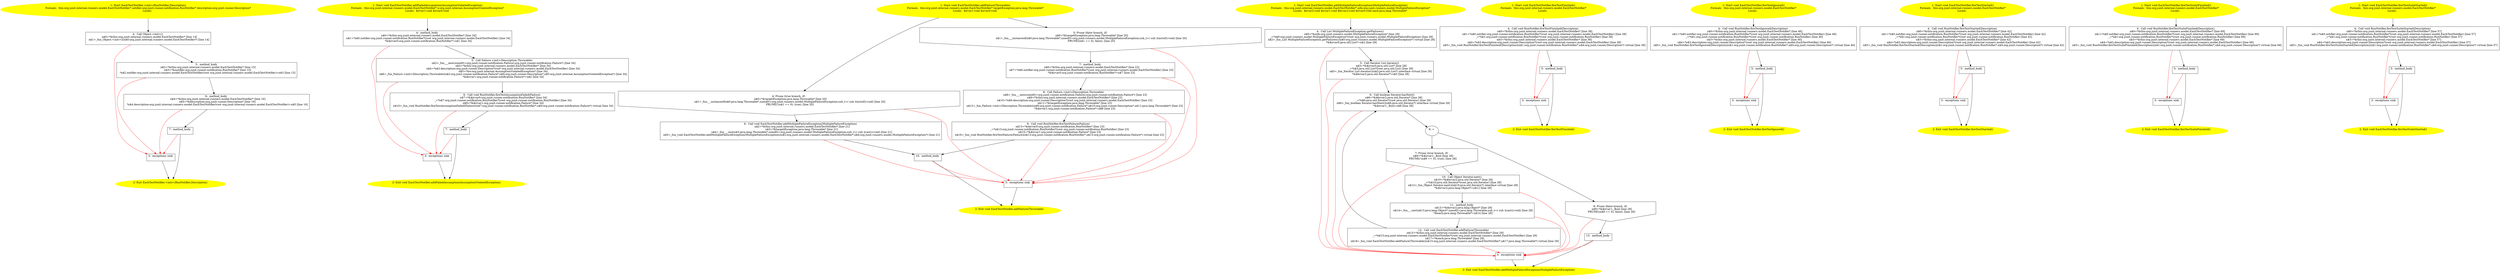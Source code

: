 /* @generated */
digraph cfg {
"org.junit.internal.runners.model.EachTestNotifier.<init>(org.junit.runner.notification.RunNotifier,o.83ebd970a07b26f75fb12b98c29a63b2_1" [label="1: Start EachTestNotifier.<init>(RunNotifier,Description)\nFormals:  this:org.junit.internal.runners.model.EachTestNotifier* notifier:org.junit.runner.notification.RunNotifier* description:org.junit.runner.Description*\nLocals:  \n  " color=yellow style=filled]
	

	 "org.junit.internal.runners.model.EachTestNotifier.<init>(org.junit.runner.notification.RunNotifier,o.83ebd970a07b26f75fb12b98c29a63b2_1" -> "org.junit.internal.runners.model.EachTestNotifier.<init>(org.junit.runner.notification.RunNotifier,o.83ebd970a07b26f75fb12b98c29a63b2_4" ;
"org.junit.internal.runners.model.EachTestNotifier.<init>(org.junit.runner.notification.RunNotifier,o.83ebd970a07b26f75fb12b98c29a63b2_2" [label="2: Exit EachTestNotifier.<init>(RunNotifier,Description) \n  " color=yellow style=filled]
	

"org.junit.internal.runners.model.EachTestNotifier.<init>(org.junit.runner.notification.RunNotifier,o.83ebd970a07b26f75fb12b98c29a63b2_3" [label="3:  exceptions sink \n  " shape="box"]
	

	 "org.junit.internal.runners.model.EachTestNotifier.<init>(org.junit.runner.notification.RunNotifier,o.83ebd970a07b26f75fb12b98c29a63b2_3" -> "org.junit.internal.runners.model.EachTestNotifier.<init>(org.junit.runner.notification.RunNotifier,o.83ebd970a07b26f75fb12b98c29a63b2_2" ;
"org.junit.internal.runners.model.EachTestNotifier.<init>(org.junit.runner.notification.RunNotifier,o.83ebd970a07b26f75fb12b98c29a63b2_4" [label="4:  Call Object.<init>() \n   n$0=*&this:org.junit.internal.runners.model.EachTestNotifier* [line 14]\n  n$1=_fun_Object.<init>()(n$0:org.junit.internal.runners.model.EachTestNotifier*) [line 14]\n " shape="box"]
	

	 "org.junit.internal.runners.model.EachTestNotifier.<init>(org.junit.runner.notification.RunNotifier,o.83ebd970a07b26f75fb12b98c29a63b2_4" -> "org.junit.internal.runners.model.EachTestNotifier.<init>(org.junit.runner.notification.RunNotifier,o.83ebd970a07b26f75fb12b98c29a63b2_5" ;
	 "org.junit.internal.runners.model.EachTestNotifier.<init>(org.junit.runner.notification.RunNotifier,o.83ebd970a07b26f75fb12b98c29a63b2_4" -> "org.junit.internal.runners.model.EachTestNotifier.<init>(org.junit.runner.notification.RunNotifier,o.83ebd970a07b26f75fb12b98c29a63b2_3" [color="red" ];
"org.junit.internal.runners.model.EachTestNotifier.<init>(org.junit.runner.notification.RunNotifier,o.83ebd970a07b26f75fb12b98c29a63b2_5" [label="5:  method_body \n   n$2=*&this:org.junit.internal.runners.model.EachTestNotifier* [line 15]\n  n$3=*&notifier:org.junit.runner.notification.RunNotifier* [line 15]\n  *n$2.notifier:org.junit.internal.runners.model.EachTestNotifier(root org.junit.internal.runners.model.EachTestNotifier)=n$3 [line 15]\n " shape="box"]
	

	 "org.junit.internal.runners.model.EachTestNotifier.<init>(org.junit.runner.notification.RunNotifier,o.83ebd970a07b26f75fb12b98c29a63b2_5" -> "org.junit.internal.runners.model.EachTestNotifier.<init>(org.junit.runner.notification.RunNotifier,o.83ebd970a07b26f75fb12b98c29a63b2_6" ;
	 "org.junit.internal.runners.model.EachTestNotifier.<init>(org.junit.runner.notification.RunNotifier,o.83ebd970a07b26f75fb12b98c29a63b2_5" -> "org.junit.internal.runners.model.EachTestNotifier.<init>(org.junit.runner.notification.RunNotifier,o.83ebd970a07b26f75fb12b98c29a63b2_3" [color="red" ];
"org.junit.internal.runners.model.EachTestNotifier.<init>(org.junit.runner.notification.RunNotifier,o.83ebd970a07b26f75fb12b98c29a63b2_6" [label="6:  method_body \n   n$4=*&this:org.junit.internal.runners.model.EachTestNotifier* [line 16]\n  n$5=*&description:org.junit.runner.Description* [line 16]\n  *n$4.description:org.junit.internal.runners.model.EachTestNotifier(root org.junit.internal.runners.model.EachTestNotifier)=n$5 [line 16]\n " shape="box"]
	

	 "org.junit.internal.runners.model.EachTestNotifier.<init>(org.junit.runner.notification.RunNotifier,o.83ebd970a07b26f75fb12b98c29a63b2_6" -> "org.junit.internal.runners.model.EachTestNotifier.<init>(org.junit.runner.notification.RunNotifier,o.83ebd970a07b26f75fb12b98c29a63b2_7" ;
	 "org.junit.internal.runners.model.EachTestNotifier.<init>(org.junit.runner.notification.RunNotifier,o.83ebd970a07b26f75fb12b98c29a63b2_6" -> "org.junit.internal.runners.model.EachTestNotifier.<init>(org.junit.runner.notification.RunNotifier,o.83ebd970a07b26f75fb12b98c29a63b2_3" [color="red" ];
"org.junit.internal.runners.model.EachTestNotifier.<init>(org.junit.runner.notification.RunNotifier,o.83ebd970a07b26f75fb12b98c29a63b2_7" [label="7:  method_body \n  " shape="box"]
	

	 "org.junit.internal.runners.model.EachTestNotifier.<init>(org.junit.runner.notification.RunNotifier,o.83ebd970a07b26f75fb12b98c29a63b2_7" -> "org.junit.internal.runners.model.EachTestNotifier.<init>(org.junit.runner.notification.RunNotifier,o.83ebd970a07b26f75fb12b98c29a63b2_2" ;
	 "org.junit.internal.runners.model.EachTestNotifier.<init>(org.junit.runner.notification.RunNotifier,o.83ebd970a07b26f75fb12b98c29a63b2_7" -> "org.junit.internal.runners.model.EachTestNotifier.<init>(org.junit.runner.notification.RunNotifier,o.83ebd970a07b26f75fb12b98c29a63b2_3" [color="red" ];
"org.junit.internal.runners.model.EachTestNotifier.addFailedAssumption(org.junit.internal.AssumptionV.139a59e538cc092ca5a59fbe636d6d86_1" [label="1: Start void EachTestNotifier.addFailedAssumption(AssumptionViolatedException)\nFormals:  this:org.junit.internal.runners.model.EachTestNotifier* e:org.junit.internal.AssumptionViolatedException*\nLocals:  $irvar1:void $irvar0:void \n  " color=yellow style=filled]
	

	 "org.junit.internal.runners.model.EachTestNotifier.addFailedAssumption(org.junit.internal.AssumptionV.139a59e538cc092ca5a59fbe636d6d86_1" -> "org.junit.internal.runners.model.EachTestNotifier.addFailedAssumption(org.junit.internal.AssumptionV.139a59e538cc092ca5a59fbe636d6d86_4" ;
"org.junit.internal.runners.model.EachTestNotifier.addFailedAssumption(org.junit.internal.AssumptionV.139a59e538cc092ca5a59fbe636d6d86_2" [label="2: Exit void EachTestNotifier.addFailedAssumption(AssumptionViolatedException) \n  " color=yellow style=filled]
	

"org.junit.internal.runners.model.EachTestNotifier.addFailedAssumption(org.junit.internal.AssumptionV.139a59e538cc092ca5a59fbe636d6d86_3" [label="3:  exceptions sink \n  " shape="box"]
	

	 "org.junit.internal.runners.model.EachTestNotifier.addFailedAssumption(org.junit.internal.AssumptionV.139a59e538cc092ca5a59fbe636d6d86_3" -> "org.junit.internal.runners.model.EachTestNotifier.addFailedAssumption(org.junit.internal.AssumptionV.139a59e538cc092ca5a59fbe636d6d86_2" ;
"org.junit.internal.runners.model.EachTestNotifier.addFailedAssumption(org.junit.internal.AssumptionV.139a59e538cc092ca5a59fbe636d6d86_4" [label="4:  method_body \n   n$0=*&this:org.junit.internal.runners.model.EachTestNotifier* [line 34]\n  n$1=*n$0.notifier:org.junit.runner.notification.RunNotifier*(root org.junit.internal.runners.model.EachTestNotifier) [line 34]\n  *&$irvar0:org.junit.runner.notification.RunNotifier*=n$1 [line 34]\n " shape="box"]
	

	 "org.junit.internal.runners.model.EachTestNotifier.addFailedAssumption(org.junit.internal.AssumptionV.139a59e538cc092ca5a59fbe636d6d86_4" -> "org.junit.internal.runners.model.EachTestNotifier.addFailedAssumption(org.junit.internal.AssumptionV.139a59e538cc092ca5a59fbe636d6d86_5" ;
	 "org.junit.internal.runners.model.EachTestNotifier.addFailedAssumption(org.junit.internal.AssumptionV.139a59e538cc092ca5a59fbe636d6d86_4" -> "org.junit.internal.runners.model.EachTestNotifier.addFailedAssumption(org.junit.internal.AssumptionV.139a59e538cc092ca5a59fbe636d6d86_3" [color="red" ];
"org.junit.internal.runners.model.EachTestNotifier.addFailedAssumption(org.junit.internal.AssumptionV.139a59e538cc092ca5a59fbe636d6d86_5" [label="5:  Call Failure.<init>(Description,Throwable) \n   n$2=_fun___new(sizeof(t=org.junit.runner.notification.Failure):org.junit.runner.notification.Failure*) [line 34]\n  n$3=*&this:org.junit.internal.runners.model.EachTestNotifier* [line 34]\n  n$4=*n$3.description:org.junit.runner.Description*(root org.junit.internal.runners.model.EachTestNotifier) [line 34]\n  n$5=*&e:org.junit.internal.AssumptionViolatedException* [line 34]\n  n$6=_fun_Failure.<init>(Description,Throwable)(n$2:org.junit.runner.notification.Failure*,n$4:org.junit.runner.Description*,n$5:org.junit.internal.AssumptionViolatedException*) [line 34]\n  *&$irvar1:org.junit.runner.notification.Failure*=n$2 [line 34]\n " shape="box"]
	

	 "org.junit.internal.runners.model.EachTestNotifier.addFailedAssumption(org.junit.internal.AssumptionV.139a59e538cc092ca5a59fbe636d6d86_5" -> "org.junit.internal.runners.model.EachTestNotifier.addFailedAssumption(org.junit.internal.AssumptionV.139a59e538cc092ca5a59fbe636d6d86_6" ;
	 "org.junit.internal.runners.model.EachTestNotifier.addFailedAssumption(org.junit.internal.AssumptionV.139a59e538cc092ca5a59fbe636d6d86_5" -> "org.junit.internal.runners.model.EachTestNotifier.addFailedAssumption(org.junit.internal.AssumptionV.139a59e538cc092ca5a59fbe636d6d86_3" [color="red" ];
"org.junit.internal.runners.model.EachTestNotifier.addFailedAssumption(org.junit.internal.AssumptionV.139a59e538cc092ca5a59fbe636d6d86_6" [label="6:  Call void RunNotifier.fireTestAssumptionFailed(Failure) \n   n$7=*&$irvar0:org.junit.runner.notification.RunNotifier* [line 34]\n  _=*n$7:org.junit.runner.notification.RunNotifier*(root org.junit.runner.notification.RunNotifier) [line 34]\n  n$9=*&$irvar1:org.junit.runner.notification.Failure* [line 34]\n  n$10=_fun_void RunNotifier.fireTestAssumptionFailed(Failure)(n$7:org.junit.runner.notification.RunNotifier*,n$9:org.junit.runner.notification.Failure*) virtual [line 34]\n " shape="box"]
	

	 "org.junit.internal.runners.model.EachTestNotifier.addFailedAssumption(org.junit.internal.AssumptionV.139a59e538cc092ca5a59fbe636d6d86_6" -> "org.junit.internal.runners.model.EachTestNotifier.addFailedAssumption(org.junit.internal.AssumptionV.139a59e538cc092ca5a59fbe636d6d86_7" ;
	 "org.junit.internal.runners.model.EachTestNotifier.addFailedAssumption(org.junit.internal.AssumptionV.139a59e538cc092ca5a59fbe636d6d86_6" -> "org.junit.internal.runners.model.EachTestNotifier.addFailedAssumption(org.junit.internal.AssumptionV.139a59e538cc092ca5a59fbe636d6d86_3" [color="red" ];
"org.junit.internal.runners.model.EachTestNotifier.addFailedAssumption(org.junit.internal.AssumptionV.139a59e538cc092ca5a59fbe636d6d86_7" [label="7:  method_body \n  " shape="box"]
	

	 "org.junit.internal.runners.model.EachTestNotifier.addFailedAssumption(org.junit.internal.AssumptionV.139a59e538cc092ca5a59fbe636d6d86_7" -> "org.junit.internal.runners.model.EachTestNotifier.addFailedAssumption(org.junit.internal.AssumptionV.139a59e538cc092ca5a59fbe636d6d86_2" ;
	 "org.junit.internal.runners.model.EachTestNotifier.addFailedAssumption(org.junit.internal.AssumptionV.139a59e538cc092ca5a59fbe636d6d86_7" -> "org.junit.internal.runners.model.EachTestNotifier.addFailedAssumption(org.junit.internal.AssumptionV.139a59e538cc092ca5a59fbe636d6d86_3" [color="red" ];
"org.junit.internal.runners.model.EachTestNotifier.addFailure(java.lang.Throwable):void.b3daa827a1aafa81a5c1e588acfc0178_1" [label="1: Start void EachTestNotifier.addFailure(Throwable)\nFormals:  this:org.junit.internal.runners.model.EachTestNotifier* targetException:java.lang.Throwable*\nLocals:  $irvar1:void $irvar0:void \n  " color=yellow style=filled]
	

	 "org.junit.internal.runners.model.EachTestNotifier.addFailure(java.lang.Throwable):void.b3daa827a1aafa81a5c1e588acfc0178_1" -> "org.junit.internal.runners.model.EachTestNotifier.addFailure(java.lang.Throwable):void.b3daa827a1aafa81a5c1e588acfc0178_4" ;
	 "org.junit.internal.runners.model.EachTestNotifier.addFailure(java.lang.Throwable):void.b3daa827a1aafa81a5c1e588acfc0178_1" -> "org.junit.internal.runners.model.EachTestNotifier.addFailure(java.lang.Throwable):void.b3daa827a1aafa81a5c1e588acfc0178_5" ;
"org.junit.internal.runners.model.EachTestNotifier.addFailure(java.lang.Throwable):void.b3daa827a1aafa81a5c1e588acfc0178_2" [label="2: Exit void EachTestNotifier.addFailure(Throwable) \n  " color=yellow style=filled]
	

"org.junit.internal.runners.model.EachTestNotifier.addFailure(java.lang.Throwable):void.b3daa827a1aafa81a5c1e588acfc0178_3" [label="3:  exceptions sink \n  " shape="box"]
	

	 "org.junit.internal.runners.model.EachTestNotifier.addFailure(java.lang.Throwable):void.b3daa827a1aafa81a5c1e588acfc0178_3" -> "org.junit.internal.runners.model.EachTestNotifier.addFailure(java.lang.Throwable):void.b3daa827a1aafa81a5c1e588acfc0178_2" ;
"org.junit.internal.runners.model.EachTestNotifier.addFailure(java.lang.Throwable):void.b3daa827a1aafa81a5c1e588acfc0178_4" [label="4: Prune (true branch, if) \n   n$0=*&targetException:java.lang.Throwable* [line 20]\n  n$1=_fun___instanceof(n$0:java.lang.Throwable*,sizeof(t=org.junit.runners.model.MultipleFailureException;sub_t=( sub )(instof)):void) [line 20]\n  PRUNE(!(n$1 == 0), true); [line 20]\n " shape="invhouse"]
	

	 "org.junit.internal.runners.model.EachTestNotifier.addFailure(java.lang.Throwable):void.b3daa827a1aafa81a5c1e588acfc0178_4" -> "org.junit.internal.runners.model.EachTestNotifier.addFailure(java.lang.Throwable):void.b3daa827a1aafa81a5c1e588acfc0178_6" ;
	 "org.junit.internal.runners.model.EachTestNotifier.addFailure(java.lang.Throwable):void.b3daa827a1aafa81a5c1e588acfc0178_4" -> "org.junit.internal.runners.model.EachTestNotifier.addFailure(java.lang.Throwable):void.b3daa827a1aafa81a5c1e588acfc0178_3" [color="red" ];
"org.junit.internal.runners.model.EachTestNotifier.addFailure(java.lang.Throwable):void.b3daa827a1aafa81a5c1e588acfc0178_5" [label="5: Prune (false branch, if) \n   n$0=*&targetException:java.lang.Throwable* [line 20]\n  n$1=_fun___instanceof(n$0:java.lang.Throwable*,sizeof(t=org.junit.runners.model.MultipleFailureException;sub_t=( sub )(instof)):void) [line 20]\n  PRUNE((n$1 == 0), false); [line 20]\n " shape="invhouse"]
	

	 "org.junit.internal.runners.model.EachTestNotifier.addFailure(java.lang.Throwable):void.b3daa827a1aafa81a5c1e588acfc0178_5" -> "org.junit.internal.runners.model.EachTestNotifier.addFailure(java.lang.Throwable):void.b3daa827a1aafa81a5c1e588acfc0178_7" ;
	 "org.junit.internal.runners.model.EachTestNotifier.addFailure(java.lang.Throwable):void.b3daa827a1aafa81a5c1e588acfc0178_5" -> "org.junit.internal.runners.model.EachTestNotifier.addFailure(java.lang.Throwable):void.b3daa827a1aafa81a5c1e588acfc0178_3" [color="red" ];
"org.junit.internal.runners.model.EachTestNotifier.addFailure(java.lang.Throwable):void.b3daa827a1aafa81a5c1e588acfc0178_6" [label="6:  Call void EachTestNotifier.addMultipleFailureException(MultipleFailureException) \n   n$2=*&this:org.junit.internal.runners.model.EachTestNotifier* [line 21]\n  n$3=*&targetException:java.lang.Throwable* [line 21]\n  n$4=_fun___cast(n$3:java.lang.Throwable*,sizeof(t=org.junit.runners.model.MultipleFailureException;sub_t=( sub )(cast)):void) [line 21]\n  n$5=_fun_void EachTestNotifier.addMultipleFailureException(MultipleFailureException)(n$2:org.junit.internal.runners.model.EachTestNotifier*,n$4:org.junit.runners.model.MultipleFailureException*) [line 21]\n " shape="box"]
	

	 "org.junit.internal.runners.model.EachTestNotifier.addFailure(java.lang.Throwable):void.b3daa827a1aafa81a5c1e588acfc0178_6" -> "org.junit.internal.runners.model.EachTestNotifier.addFailure(java.lang.Throwable):void.b3daa827a1aafa81a5c1e588acfc0178_10" ;
	 "org.junit.internal.runners.model.EachTestNotifier.addFailure(java.lang.Throwable):void.b3daa827a1aafa81a5c1e588acfc0178_6" -> "org.junit.internal.runners.model.EachTestNotifier.addFailure(java.lang.Throwable):void.b3daa827a1aafa81a5c1e588acfc0178_3" [color="red" ];
"org.junit.internal.runners.model.EachTestNotifier.addFailure(java.lang.Throwable):void.b3daa827a1aafa81a5c1e588acfc0178_7" [label="7:  method_body \n   n$6=*&this:org.junit.internal.runners.model.EachTestNotifier* [line 23]\n  n$7=*n$6.notifier:org.junit.runner.notification.RunNotifier*(root org.junit.internal.runners.model.EachTestNotifier) [line 23]\n  *&$irvar0:org.junit.runner.notification.RunNotifier*=n$7 [line 23]\n " shape="box"]
	

	 "org.junit.internal.runners.model.EachTestNotifier.addFailure(java.lang.Throwable):void.b3daa827a1aafa81a5c1e588acfc0178_7" -> "org.junit.internal.runners.model.EachTestNotifier.addFailure(java.lang.Throwable):void.b3daa827a1aafa81a5c1e588acfc0178_8" ;
	 "org.junit.internal.runners.model.EachTestNotifier.addFailure(java.lang.Throwable):void.b3daa827a1aafa81a5c1e588acfc0178_7" -> "org.junit.internal.runners.model.EachTestNotifier.addFailure(java.lang.Throwable):void.b3daa827a1aafa81a5c1e588acfc0178_3" [color="red" ];
"org.junit.internal.runners.model.EachTestNotifier.addFailure(java.lang.Throwable):void.b3daa827a1aafa81a5c1e588acfc0178_8" [label="8:  Call Failure.<init>(Description,Throwable) \n   n$8=_fun___new(sizeof(t=org.junit.runner.notification.Failure):org.junit.runner.notification.Failure*) [line 23]\n  n$9=*&this:org.junit.internal.runners.model.EachTestNotifier* [line 23]\n  n$10=*n$9.description:org.junit.runner.Description*(root org.junit.internal.runners.model.EachTestNotifier) [line 23]\n  n$11=*&targetException:java.lang.Throwable* [line 23]\n  n$12=_fun_Failure.<init>(Description,Throwable)(n$8:org.junit.runner.notification.Failure*,n$10:org.junit.runner.Description*,n$11:java.lang.Throwable*) [line 23]\n  *&$irvar1:org.junit.runner.notification.Failure*=n$8 [line 23]\n " shape="box"]
	

	 "org.junit.internal.runners.model.EachTestNotifier.addFailure(java.lang.Throwable):void.b3daa827a1aafa81a5c1e588acfc0178_8" -> "org.junit.internal.runners.model.EachTestNotifier.addFailure(java.lang.Throwable):void.b3daa827a1aafa81a5c1e588acfc0178_9" ;
	 "org.junit.internal.runners.model.EachTestNotifier.addFailure(java.lang.Throwable):void.b3daa827a1aafa81a5c1e588acfc0178_8" -> "org.junit.internal.runners.model.EachTestNotifier.addFailure(java.lang.Throwable):void.b3daa827a1aafa81a5c1e588acfc0178_3" [color="red" ];
"org.junit.internal.runners.model.EachTestNotifier.addFailure(java.lang.Throwable):void.b3daa827a1aafa81a5c1e588acfc0178_9" [label="9:  Call void RunNotifier.fireTestFailure(Failure) \n   n$13=*&$irvar0:org.junit.runner.notification.RunNotifier* [line 23]\n  _=*n$13:org.junit.runner.notification.RunNotifier*(root org.junit.runner.notification.RunNotifier) [line 23]\n  n$15=*&$irvar1:org.junit.runner.notification.Failure* [line 23]\n  n$16=_fun_void RunNotifier.fireTestFailure(Failure)(n$13:org.junit.runner.notification.RunNotifier*,n$15:org.junit.runner.notification.Failure*) virtual [line 23]\n " shape="box"]
	

	 "org.junit.internal.runners.model.EachTestNotifier.addFailure(java.lang.Throwable):void.b3daa827a1aafa81a5c1e588acfc0178_9" -> "org.junit.internal.runners.model.EachTestNotifier.addFailure(java.lang.Throwable):void.b3daa827a1aafa81a5c1e588acfc0178_10" ;
	 "org.junit.internal.runners.model.EachTestNotifier.addFailure(java.lang.Throwable):void.b3daa827a1aafa81a5c1e588acfc0178_9" -> "org.junit.internal.runners.model.EachTestNotifier.addFailure(java.lang.Throwable):void.b3daa827a1aafa81a5c1e588acfc0178_3" [color="red" ];
"org.junit.internal.runners.model.EachTestNotifier.addFailure(java.lang.Throwable):void.b3daa827a1aafa81a5c1e588acfc0178_10" [label="10:  method_body \n  " shape="box"]
	

	 "org.junit.internal.runners.model.EachTestNotifier.addFailure(java.lang.Throwable):void.b3daa827a1aafa81a5c1e588acfc0178_10" -> "org.junit.internal.runners.model.EachTestNotifier.addFailure(java.lang.Throwable):void.b3daa827a1aafa81a5c1e588acfc0178_2" ;
	 "org.junit.internal.runners.model.EachTestNotifier.addFailure(java.lang.Throwable):void.b3daa827a1aafa81a5c1e588acfc0178_10" -> "org.junit.internal.runners.model.EachTestNotifier.addFailure(java.lang.Throwable):void.b3daa827a1aafa81a5c1e588acfc0178_3" [color="red" ];
"org.junit.internal.runners.model.EachTestNotifier.addMultipleFailureException(org.junit.runners.mode.7c550a2fc9b3219cd741c1013d866888_1" [label="1: Start void EachTestNotifier.addMultipleFailureException(MultipleFailureException)\nFormals:  this:org.junit.internal.runners.model.EachTestNotifier* mfe:org.junit.runners.model.MultipleFailureException*\nLocals:  $irvar2:void $irvar1:void $bcvar2:void $irvar0:void each:java.lang.Throwable* \n  " color=yellow style=filled]
	

	 "org.junit.internal.runners.model.EachTestNotifier.addMultipleFailureException(org.junit.runners.mode.7c550a2fc9b3219cd741c1013d866888_1" -> "org.junit.internal.runners.model.EachTestNotifier.addMultipleFailureException(org.junit.runners.mode.7c550a2fc9b3219cd741c1013d866888_4" ;
"org.junit.internal.runners.model.EachTestNotifier.addMultipleFailureException(org.junit.runners.mode.7c550a2fc9b3219cd741c1013d866888_2" [label="2: Exit void EachTestNotifier.addMultipleFailureException(MultipleFailureException) \n  " color=yellow style=filled]
	

"org.junit.internal.runners.model.EachTestNotifier.addMultipleFailureException(org.junit.runners.mode.7c550a2fc9b3219cd741c1013d866888_3" [label="3:  exceptions sink \n  " shape="box"]
	

	 "org.junit.internal.runners.model.EachTestNotifier.addMultipleFailureException(org.junit.runners.mode.7c550a2fc9b3219cd741c1013d866888_3" -> "org.junit.internal.runners.model.EachTestNotifier.addMultipleFailureException(org.junit.runners.mode.7c550a2fc9b3219cd741c1013d866888_2" ;
"org.junit.internal.runners.model.EachTestNotifier.addMultipleFailureException(org.junit.runners.mode.7c550a2fc9b3219cd741c1013d866888_4" [label="4:  Call List MultipleFailureException.getFailures() \n   n$0=*&mfe:org.junit.runners.model.MultipleFailureException* [line 28]\n  _=*n$0:org.junit.runners.model.MultipleFailureException*(root org.junit.runners.model.MultipleFailureException) [line 28]\n  n$2=_fun_List MultipleFailureException.getFailures()(n$0:org.junit.runners.model.MultipleFailureException*) virtual [line 28]\n  *&$irvar0:java.util.List*=n$2 [line 28]\n " shape="box"]
	

	 "org.junit.internal.runners.model.EachTestNotifier.addMultipleFailureException(org.junit.runners.mode.7c550a2fc9b3219cd741c1013d866888_4" -> "org.junit.internal.runners.model.EachTestNotifier.addMultipleFailureException(org.junit.runners.mode.7c550a2fc9b3219cd741c1013d866888_5" ;
	 "org.junit.internal.runners.model.EachTestNotifier.addMultipleFailureException(org.junit.runners.mode.7c550a2fc9b3219cd741c1013d866888_4" -> "org.junit.internal.runners.model.EachTestNotifier.addMultipleFailureException(org.junit.runners.mode.7c550a2fc9b3219cd741c1013d866888_3" [color="red" ];
"org.junit.internal.runners.model.EachTestNotifier.addMultipleFailureException(org.junit.runners.mode.7c550a2fc9b3219cd741c1013d866888_5" [label="5:  Call Iterator List.iterator() \n   n$3=*&$irvar0:java.util.List* [line 28]\n  _=*n$3:java.util.List*(root java.util.List) [line 28]\n  n$5=_fun_Iterator List.iterator()(n$3:java.util.List*) interface virtual [line 28]\n  *&$bcvar2:java.util.Iterator*=n$5 [line 28]\n " shape="box"]
	

	 "org.junit.internal.runners.model.EachTestNotifier.addMultipleFailureException(org.junit.runners.mode.7c550a2fc9b3219cd741c1013d866888_5" -> "org.junit.internal.runners.model.EachTestNotifier.addMultipleFailureException(org.junit.runners.mode.7c550a2fc9b3219cd741c1013d866888_6" ;
	 "org.junit.internal.runners.model.EachTestNotifier.addMultipleFailureException(org.junit.runners.mode.7c550a2fc9b3219cd741c1013d866888_5" -> "org.junit.internal.runners.model.EachTestNotifier.addMultipleFailureException(org.junit.runners.mode.7c550a2fc9b3219cd741c1013d866888_3" [color="red" ];
"org.junit.internal.runners.model.EachTestNotifier.addMultipleFailureException(org.junit.runners.mode.7c550a2fc9b3219cd741c1013d866888_6" [label="6:  Call boolean Iterator.hasNext() \n   n$6=*&$bcvar2:java.util.Iterator* [line 28]\n  _=*n$6:java.util.Iterator*(root java.util.Iterator) [line 28]\n  n$8=_fun_boolean Iterator.hasNext()(n$6:java.util.Iterator*) interface virtual [line 28]\n  *&$irvar1:_Bool=n$8 [line 28]\n " shape="box"]
	

	 "org.junit.internal.runners.model.EachTestNotifier.addMultipleFailureException(org.junit.runners.mode.7c550a2fc9b3219cd741c1013d866888_6" -> "org.junit.internal.runners.model.EachTestNotifier.addMultipleFailureException(org.junit.runners.mode.7c550a2fc9b3219cd741c1013d866888_9" ;
	 "org.junit.internal.runners.model.EachTestNotifier.addMultipleFailureException(org.junit.runners.mode.7c550a2fc9b3219cd741c1013d866888_6" -> "org.junit.internal.runners.model.EachTestNotifier.addMultipleFailureException(org.junit.runners.mode.7c550a2fc9b3219cd741c1013d866888_3" [color="red" ];
"org.junit.internal.runners.model.EachTestNotifier.addMultipleFailureException(org.junit.runners.mode.7c550a2fc9b3219cd741c1013d866888_7" [label="7: Prune (true branch, if) \n   n$9=*&$irvar1:_Bool [line 28]\n  PRUNE(!(n$9 == 0), true); [line 28]\n " shape="invhouse"]
	

	 "org.junit.internal.runners.model.EachTestNotifier.addMultipleFailureException(org.junit.runners.mode.7c550a2fc9b3219cd741c1013d866888_7" -> "org.junit.internal.runners.model.EachTestNotifier.addMultipleFailureException(org.junit.runners.mode.7c550a2fc9b3219cd741c1013d866888_10" ;
	 "org.junit.internal.runners.model.EachTestNotifier.addMultipleFailureException(org.junit.runners.mode.7c550a2fc9b3219cd741c1013d866888_7" -> "org.junit.internal.runners.model.EachTestNotifier.addMultipleFailureException(org.junit.runners.mode.7c550a2fc9b3219cd741c1013d866888_3" [color="red" ];
"org.junit.internal.runners.model.EachTestNotifier.addMultipleFailureException(org.junit.runners.mode.7c550a2fc9b3219cd741c1013d866888_8" [label="8: Prune (false branch, if) \n   n$9=*&$irvar1:_Bool [line 28]\n  PRUNE((n$9 == 0), false); [line 28]\n " shape="invhouse"]
	

	 "org.junit.internal.runners.model.EachTestNotifier.addMultipleFailureException(org.junit.runners.mode.7c550a2fc9b3219cd741c1013d866888_8" -> "org.junit.internal.runners.model.EachTestNotifier.addMultipleFailureException(org.junit.runners.mode.7c550a2fc9b3219cd741c1013d866888_13" ;
	 "org.junit.internal.runners.model.EachTestNotifier.addMultipleFailureException(org.junit.runners.mode.7c550a2fc9b3219cd741c1013d866888_8" -> "org.junit.internal.runners.model.EachTestNotifier.addMultipleFailureException(org.junit.runners.mode.7c550a2fc9b3219cd741c1013d866888_3" [color="red" ];
"org.junit.internal.runners.model.EachTestNotifier.addMultipleFailureException(org.junit.runners.mode.7c550a2fc9b3219cd741c1013d866888_9" [label="9: + \n  " ]
	

	 "org.junit.internal.runners.model.EachTestNotifier.addMultipleFailureException(org.junit.runners.mode.7c550a2fc9b3219cd741c1013d866888_9" -> "org.junit.internal.runners.model.EachTestNotifier.addMultipleFailureException(org.junit.runners.mode.7c550a2fc9b3219cd741c1013d866888_7" ;
	 "org.junit.internal.runners.model.EachTestNotifier.addMultipleFailureException(org.junit.runners.mode.7c550a2fc9b3219cd741c1013d866888_9" -> "org.junit.internal.runners.model.EachTestNotifier.addMultipleFailureException(org.junit.runners.mode.7c550a2fc9b3219cd741c1013d866888_8" ;
"org.junit.internal.runners.model.EachTestNotifier.addMultipleFailureException(org.junit.runners.mode.7c550a2fc9b3219cd741c1013d866888_10" [label="10:  Call Object Iterator.next() \n   n$10=*&$bcvar2:java.util.Iterator* [line 28]\n  _=*n$10:java.util.Iterator*(root java.util.Iterator) [line 28]\n  n$12=_fun_Object Iterator.next()(n$10:java.util.Iterator*) interface virtual [line 28]\n  *&$irvar2:java.lang.Object*=n$12 [line 28]\n " shape="box"]
	

	 "org.junit.internal.runners.model.EachTestNotifier.addMultipleFailureException(org.junit.runners.mode.7c550a2fc9b3219cd741c1013d866888_10" -> "org.junit.internal.runners.model.EachTestNotifier.addMultipleFailureException(org.junit.runners.mode.7c550a2fc9b3219cd741c1013d866888_11" ;
	 "org.junit.internal.runners.model.EachTestNotifier.addMultipleFailureException(org.junit.runners.mode.7c550a2fc9b3219cd741c1013d866888_10" -> "org.junit.internal.runners.model.EachTestNotifier.addMultipleFailureException(org.junit.runners.mode.7c550a2fc9b3219cd741c1013d866888_3" [color="red" ];
"org.junit.internal.runners.model.EachTestNotifier.addMultipleFailureException(org.junit.runners.mode.7c550a2fc9b3219cd741c1013d866888_11" [label="11:  method_body \n   n$13=*&$irvar2:java.lang.Object* [line 28]\n  n$14=_fun___cast(n$13:java.lang.Object*,sizeof(t=java.lang.Throwable;sub_t=( sub )(cast)):void) [line 28]\n  *&each:java.lang.Throwable*=n$14 [line 28]\n " shape="box"]
	

	 "org.junit.internal.runners.model.EachTestNotifier.addMultipleFailureException(org.junit.runners.mode.7c550a2fc9b3219cd741c1013d866888_11" -> "org.junit.internal.runners.model.EachTestNotifier.addMultipleFailureException(org.junit.runners.mode.7c550a2fc9b3219cd741c1013d866888_12" ;
	 "org.junit.internal.runners.model.EachTestNotifier.addMultipleFailureException(org.junit.runners.mode.7c550a2fc9b3219cd741c1013d866888_11" -> "org.junit.internal.runners.model.EachTestNotifier.addMultipleFailureException(org.junit.runners.mode.7c550a2fc9b3219cd741c1013d866888_3" [color="red" ];
"org.junit.internal.runners.model.EachTestNotifier.addMultipleFailureException(org.junit.runners.mode.7c550a2fc9b3219cd741c1013d866888_12" [label="12:  Call void EachTestNotifier.addFailure(Throwable) \n   n$15=*&this:org.junit.internal.runners.model.EachTestNotifier* [line 29]\n  _=*n$15:org.junit.internal.runners.model.EachTestNotifier*(root org.junit.internal.runners.model.EachTestNotifier) [line 29]\n  n$17=*&each:java.lang.Throwable* [line 29]\n  n$18=_fun_void EachTestNotifier.addFailure(Throwable)(n$15:org.junit.internal.runners.model.EachTestNotifier*,n$17:java.lang.Throwable*) virtual [line 29]\n " shape="box"]
	

	 "org.junit.internal.runners.model.EachTestNotifier.addMultipleFailureException(org.junit.runners.mode.7c550a2fc9b3219cd741c1013d866888_12" -> "org.junit.internal.runners.model.EachTestNotifier.addMultipleFailureException(org.junit.runners.mode.7c550a2fc9b3219cd741c1013d866888_6" ;
	 "org.junit.internal.runners.model.EachTestNotifier.addMultipleFailureException(org.junit.runners.mode.7c550a2fc9b3219cd741c1013d866888_12" -> "org.junit.internal.runners.model.EachTestNotifier.addMultipleFailureException(org.junit.runners.mode.7c550a2fc9b3219cd741c1013d866888_3" [color="red" ];
"org.junit.internal.runners.model.EachTestNotifier.addMultipleFailureException(org.junit.runners.mode.7c550a2fc9b3219cd741c1013d866888_13" [label="13:  method_body \n  " shape="box"]
	

	 "org.junit.internal.runners.model.EachTestNotifier.addMultipleFailureException(org.junit.runners.mode.7c550a2fc9b3219cd741c1013d866888_13" -> "org.junit.internal.runners.model.EachTestNotifier.addMultipleFailureException(org.junit.runners.mode.7c550a2fc9b3219cd741c1013d866888_2" ;
	 "org.junit.internal.runners.model.EachTestNotifier.addMultipleFailureException(org.junit.runners.mode.7c550a2fc9b3219cd741c1013d866888_13" -> "org.junit.internal.runners.model.EachTestNotifier.addMultipleFailureException(org.junit.runners.mode.7c550a2fc9b3219cd741c1013d866888_3" [color="red" ];
"org.junit.internal.runners.model.EachTestNotifier.fireTestFinished():void.8e957d1d694315b6f4c1aa60adbe1e5c_1" [label="1: Start void EachTestNotifier.fireTestFinished()\nFormals:  this:org.junit.internal.runners.model.EachTestNotifier*\nLocals:  \n  " color=yellow style=filled]
	

	 "org.junit.internal.runners.model.EachTestNotifier.fireTestFinished():void.8e957d1d694315b6f4c1aa60adbe1e5c_1" -> "org.junit.internal.runners.model.EachTestNotifier.fireTestFinished():void.8e957d1d694315b6f4c1aa60adbe1e5c_4" ;
"org.junit.internal.runners.model.EachTestNotifier.fireTestFinished():void.8e957d1d694315b6f4c1aa60adbe1e5c_2" [label="2: Exit void EachTestNotifier.fireTestFinished() \n  " color=yellow style=filled]
	

"org.junit.internal.runners.model.EachTestNotifier.fireTestFinished():void.8e957d1d694315b6f4c1aa60adbe1e5c_3" [label="3:  exceptions sink \n  " shape="box"]
	

	 "org.junit.internal.runners.model.EachTestNotifier.fireTestFinished():void.8e957d1d694315b6f4c1aa60adbe1e5c_3" -> "org.junit.internal.runners.model.EachTestNotifier.fireTestFinished():void.8e957d1d694315b6f4c1aa60adbe1e5c_2" ;
"org.junit.internal.runners.model.EachTestNotifier.fireTestFinished():void.8e957d1d694315b6f4c1aa60adbe1e5c_4" [label="4:  Call void RunNotifier.fireTestFinished(Description) \n   n$0=*&this:org.junit.internal.runners.model.EachTestNotifier* [line 38]\n  n$1=*n$0.notifier:org.junit.runner.notification.RunNotifier*(root org.junit.internal.runners.model.EachTestNotifier) [line 38]\n  _=*n$1:org.junit.runner.notification.RunNotifier*(root org.junit.runner.notification.RunNotifier) [line 38]\n  n$3=*&this:org.junit.internal.runners.model.EachTestNotifier* [line 38]\n  n$4=*n$3.description:org.junit.runner.Description*(root org.junit.internal.runners.model.EachTestNotifier) [line 38]\n  n$5=_fun_void RunNotifier.fireTestFinished(Description)(n$1:org.junit.runner.notification.RunNotifier*,n$4:org.junit.runner.Description*) virtual [line 38]\n " shape="box"]
	

	 "org.junit.internal.runners.model.EachTestNotifier.fireTestFinished():void.8e957d1d694315b6f4c1aa60adbe1e5c_4" -> "org.junit.internal.runners.model.EachTestNotifier.fireTestFinished():void.8e957d1d694315b6f4c1aa60adbe1e5c_5" ;
	 "org.junit.internal.runners.model.EachTestNotifier.fireTestFinished():void.8e957d1d694315b6f4c1aa60adbe1e5c_4" -> "org.junit.internal.runners.model.EachTestNotifier.fireTestFinished():void.8e957d1d694315b6f4c1aa60adbe1e5c_3" [color="red" ];
"org.junit.internal.runners.model.EachTestNotifier.fireTestFinished():void.8e957d1d694315b6f4c1aa60adbe1e5c_5" [label="5:  method_body \n  " shape="box"]
	

	 "org.junit.internal.runners.model.EachTestNotifier.fireTestFinished():void.8e957d1d694315b6f4c1aa60adbe1e5c_5" -> "org.junit.internal.runners.model.EachTestNotifier.fireTestFinished():void.8e957d1d694315b6f4c1aa60adbe1e5c_2" ;
	 "org.junit.internal.runners.model.EachTestNotifier.fireTestFinished():void.8e957d1d694315b6f4c1aa60adbe1e5c_5" -> "org.junit.internal.runners.model.EachTestNotifier.fireTestFinished():void.8e957d1d694315b6f4c1aa60adbe1e5c_3" [color="red" ];
"org.junit.internal.runners.model.EachTestNotifier.fireTestIgnored():void.c6a951913d8a91de78d31c90c534b2af_1" [label="1: Start void EachTestNotifier.fireTestIgnored()\nFormals:  this:org.junit.internal.runners.model.EachTestNotifier*\nLocals:  \n  " color=yellow style=filled]
	

	 "org.junit.internal.runners.model.EachTestNotifier.fireTestIgnored():void.c6a951913d8a91de78d31c90c534b2af_1" -> "org.junit.internal.runners.model.EachTestNotifier.fireTestIgnored():void.c6a951913d8a91de78d31c90c534b2af_4" ;
"org.junit.internal.runners.model.EachTestNotifier.fireTestIgnored():void.c6a951913d8a91de78d31c90c534b2af_2" [label="2: Exit void EachTestNotifier.fireTestIgnored() \n  " color=yellow style=filled]
	

"org.junit.internal.runners.model.EachTestNotifier.fireTestIgnored():void.c6a951913d8a91de78d31c90c534b2af_3" [label="3:  exceptions sink \n  " shape="box"]
	

	 "org.junit.internal.runners.model.EachTestNotifier.fireTestIgnored():void.c6a951913d8a91de78d31c90c534b2af_3" -> "org.junit.internal.runners.model.EachTestNotifier.fireTestIgnored():void.c6a951913d8a91de78d31c90c534b2af_2" ;
"org.junit.internal.runners.model.EachTestNotifier.fireTestIgnored():void.c6a951913d8a91de78d31c90c534b2af_4" [label="4:  Call void RunNotifier.fireTestIgnored(Description) \n   n$0=*&this:org.junit.internal.runners.model.EachTestNotifier* [line 46]\n  n$1=*n$0.notifier:org.junit.runner.notification.RunNotifier*(root org.junit.internal.runners.model.EachTestNotifier) [line 46]\n  _=*n$1:org.junit.runner.notification.RunNotifier*(root org.junit.runner.notification.RunNotifier) [line 46]\n  n$3=*&this:org.junit.internal.runners.model.EachTestNotifier* [line 46]\n  n$4=*n$3.description:org.junit.runner.Description*(root org.junit.internal.runners.model.EachTestNotifier) [line 46]\n  n$5=_fun_void RunNotifier.fireTestIgnored(Description)(n$1:org.junit.runner.notification.RunNotifier*,n$4:org.junit.runner.Description*) virtual [line 46]\n " shape="box"]
	

	 "org.junit.internal.runners.model.EachTestNotifier.fireTestIgnored():void.c6a951913d8a91de78d31c90c534b2af_4" -> "org.junit.internal.runners.model.EachTestNotifier.fireTestIgnored():void.c6a951913d8a91de78d31c90c534b2af_5" ;
	 "org.junit.internal.runners.model.EachTestNotifier.fireTestIgnored():void.c6a951913d8a91de78d31c90c534b2af_4" -> "org.junit.internal.runners.model.EachTestNotifier.fireTestIgnored():void.c6a951913d8a91de78d31c90c534b2af_3" [color="red" ];
"org.junit.internal.runners.model.EachTestNotifier.fireTestIgnored():void.c6a951913d8a91de78d31c90c534b2af_5" [label="5:  method_body \n  " shape="box"]
	

	 "org.junit.internal.runners.model.EachTestNotifier.fireTestIgnored():void.c6a951913d8a91de78d31c90c534b2af_5" -> "org.junit.internal.runners.model.EachTestNotifier.fireTestIgnored():void.c6a951913d8a91de78d31c90c534b2af_2" ;
	 "org.junit.internal.runners.model.EachTestNotifier.fireTestIgnored():void.c6a951913d8a91de78d31c90c534b2af_5" -> "org.junit.internal.runners.model.EachTestNotifier.fireTestIgnored():void.c6a951913d8a91de78d31c90c534b2af_3" [color="red" ];
"org.junit.internal.runners.model.EachTestNotifier.fireTestStarted():void.b12fbbdec2c4530d9e3b09850038782b_1" [label="1: Start void EachTestNotifier.fireTestStarted()\nFormals:  this:org.junit.internal.runners.model.EachTestNotifier*\nLocals:  \n  " color=yellow style=filled]
	

	 "org.junit.internal.runners.model.EachTestNotifier.fireTestStarted():void.b12fbbdec2c4530d9e3b09850038782b_1" -> "org.junit.internal.runners.model.EachTestNotifier.fireTestStarted():void.b12fbbdec2c4530d9e3b09850038782b_4" ;
"org.junit.internal.runners.model.EachTestNotifier.fireTestStarted():void.b12fbbdec2c4530d9e3b09850038782b_2" [label="2: Exit void EachTestNotifier.fireTestStarted() \n  " color=yellow style=filled]
	

"org.junit.internal.runners.model.EachTestNotifier.fireTestStarted():void.b12fbbdec2c4530d9e3b09850038782b_3" [label="3:  exceptions sink \n  " shape="box"]
	

	 "org.junit.internal.runners.model.EachTestNotifier.fireTestStarted():void.b12fbbdec2c4530d9e3b09850038782b_3" -> "org.junit.internal.runners.model.EachTestNotifier.fireTestStarted():void.b12fbbdec2c4530d9e3b09850038782b_2" ;
"org.junit.internal.runners.model.EachTestNotifier.fireTestStarted():void.b12fbbdec2c4530d9e3b09850038782b_4" [label="4:  Call void RunNotifier.fireTestStarted(Description) \n   n$0=*&this:org.junit.internal.runners.model.EachTestNotifier* [line 42]\n  n$1=*n$0.notifier:org.junit.runner.notification.RunNotifier*(root org.junit.internal.runners.model.EachTestNotifier) [line 42]\n  _=*n$1:org.junit.runner.notification.RunNotifier*(root org.junit.runner.notification.RunNotifier) [line 42]\n  n$3=*&this:org.junit.internal.runners.model.EachTestNotifier* [line 42]\n  n$4=*n$3.description:org.junit.runner.Description*(root org.junit.internal.runners.model.EachTestNotifier) [line 42]\n  n$5=_fun_void RunNotifier.fireTestStarted(Description)(n$1:org.junit.runner.notification.RunNotifier*,n$4:org.junit.runner.Description*) virtual [line 42]\n " shape="box"]
	

	 "org.junit.internal.runners.model.EachTestNotifier.fireTestStarted():void.b12fbbdec2c4530d9e3b09850038782b_4" -> "org.junit.internal.runners.model.EachTestNotifier.fireTestStarted():void.b12fbbdec2c4530d9e3b09850038782b_5" ;
	 "org.junit.internal.runners.model.EachTestNotifier.fireTestStarted():void.b12fbbdec2c4530d9e3b09850038782b_4" -> "org.junit.internal.runners.model.EachTestNotifier.fireTestStarted():void.b12fbbdec2c4530d9e3b09850038782b_3" [color="red" ];
"org.junit.internal.runners.model.EachTestNotifier.fireTestStarted():void.b12fbbdec2c4530d9e3b09850038782b_5" [label="5:  method_body \n  " shape="box"]
	

	 "org.junit.internal.runners.model.EachTestNotifier.fireTestStarted():void.b12fbbdec2c4530d9e3b09850038782b_5" -> "org.junit.internal.runners.model.EachTestNotifier.fireTestStarted():void.b12fbbdec2c4530d9e3b09850038782b_2" ;
	 "org.junit.internal.runners.model.EachTestNotifier.fireTestStarted():void.b12fbbdec2c4530d9e3b09850038782b_5" -> "org.junit.internal.runners.model.EachTestNotifier.fireTestStarted():void.b12fbbdec2c4530d9e3b09850038782b_3" [color="red" ];
"org.junit.internal.runners.model.EachTestNotifier.fireTestSuiteFinished():void.d7b62342c5ed8a14fc96f83076105b89_1" [label="1: Start void EachTestNotifier.fireTestSuiteFinished()\nFormals:  this:org.junit.internal.runners.model.EachTestNotifier*\nLocals:  \n  " color=yellow style=filled]
	

	 "org.junit.internal.runners.model.EachTestNotifier.fireTestSuiteFinished():void.d7b62342c5ed8a14fc96f83076105b89_1" -> "org.junit.internal.runners.model.EachTestNotifier.fireTestSuiteFinished():void.d7b62342c5ed8a14fc96f83076105b89_4" ;
"org.junit.internal.runners.model.EachTestNotifier.fireTestSuiteFinished():void.d7b62342c5ed8a14fc96f83076105b89_2" [label="2: Exit void EachTestNotifier.fireTestSuiteFinished() \n  " color=yellow style=filled]
	

"org.junit.internal.runners.model.EachTestNotifier.fireTestSuiteFinished():void.d7b62342c5ed8a14fc96f83076105b89_3" [label="3:  exceptions sink \n  " shape="box"]
	

	 "org.junit.internal.runners.model.EachTestNotifier.fireTestSuiteFinished():void.d7b62342c5ed8a14fc96f83076105b89_3" -> "org.junit.internal.runners.model.EachTestNotifier.fireTestSuiteFinished():void.d7b62342c5ed8a14fc96f83076105b89_2" ;
"org.junit.internal.runners.model.EachTestNotifier.fireTestSuiteFinished():void.d7b62342c5ed8a14fc96f83076105b89_4" [label="4:  Call void RunNotifier.fireTestSuiteFinished(Description) \n   n$0=*&this:org.junit.internal.runners.model.EachTestNotifier* [line 69]\n  n$1=*n$0.notifier:org.junit.runner.notification.RunNotifier*(root org.junit.internal.runners.model.EachTestNotifier) [line 69]\n  _=*n$1:org.junit.runner.notification.RunNotifier*(root org.junit.runner.notification.RunNotifier) [line 69]\n  n$3=*&this:org.junit.internal.runners.model.EachTestNotifier* [line 69]\n  n$4=*n$3.description:org.junit.runner.Description*(root org.junit.internal.runners.model.EachTestNotifier) [line 69]\n  n$5=_fun_void RunNotifier.fireTestSuiteFinished(Description)(n$1:org.junit.runner.notification.RunNotifier*,n$4:org.junit.runner.Description*) virtual [line 69]\n " shape="box"]
	

	 "org.junit.internal.runners.model.EachTestNotifier.fireTestSuiteFinished():void.d7b62342c5ed8a14fc96f83076105b89_4" -> "org.junit.internal.runners.model.EachTestNotifier.fireTestSuiteFinished():void.d7b62342c5ed8a14fc96f83076105b89_5" ;
	 "org.junit.internal.runners.model.EachTestNotifier.fireTestSuiteFinished():void.d7b62342c5ed8a14fc96f83076105b89_4" -> "org.junit.internal.runners.model.EachTestNotifier.fireTestSuiteFinished():void.d7b62342c5ed8a14fc96f83076105b89_3" [color="red" ];
"org.junit.internal.runners.model.EachTestNotifier.fireTestSuiteFinished():void.d7b62342c5ed8a14fc96f83076105b89_5" [label="5:  method_body \n  " shape="box"]
	

	 "org.junit.internal.runners.model.EachTestNotifier.fireTestSuiteFinished():void.d7b62342c5ed8a14fc96f83076105b89_5" -> "org.junit.internal.runners.model.EachTestNotifier.fireTestSuiteFinished():void.d7b62342c5ed8a14fc96f83076105b89_2" ;
	 "org.junit.internal.runners.model.EachTestNotifier.fireTestSuiteFinished():void.d7b62342c5ed8a14fc96f83076105b89_5" -> "org.junit.internal.runners.model.EachTestNotifier.fireTestSuiteFinished():void.d7b62342c5ed8a14fc96f83076105b89_3" [color="red" ];
"org.junit.internal.runners.model.EachTestNotifier.fireTestSuiteStarted():void.210dfae70dadbef6dd0973c584897231_1" [label="1: Start void EachTestNotifier.fireTestSuiteStarted()\nFormals:  this:org.junit.internal.runners.model.EachTestNotifier*\nLocals:  \n  " color=yellow style=filled]
	

	 "org.junit.internal.runners.model.EachTestNotifier.fireTestSuiteStarted():void.210dfae70dadbef6dd0973c584897231_1" -> "org.junit.internal.runners.model.EachTestNotifier.fireTestSuiteStarted():void.210dfae70dadbef6dd0973c584897231_4" ;
"org.junit.internal.runners.model.EachTestNotifier.fireTestSuiteStarted():void.210dfae70dadbef6dd0973c584897231_2" [label="2: Exit void EachTestNotifier.fireTestSuiteStarted() \n  " color=yellow style=filled]
	

"org.junit.internal.runners.model.EachTestNotifier.fireTestSuiteStarted():void.210dfae70dadbef6dd0973c584897231_3" [label="3:  exceptions sink \n  " shape="box"]
	

	 "org.junit.internal.runners.model.EachTestNotifier.fireTestSuiteStarted():void.210dfae70dadbef6dd0973c584897231_3" -> "org.junit.internal.runners.model.EachTestNotifier.fireTestSuiteStarted():void.210dfae70dadbef6dd0973c584897231_2" ;
"org.junit.internal.runners.model.EachTestNotifier.fireTestSuiteStarted():void.210dfae70dadbef6dd0973c584897231_4" [label="4:  Call void RunNotifier.fireTestSuiteStarted(Description) \n   n$0=*&this:org.junit.internal.runners.model.EachTestNotifier* [line 57]\n  n$1=*n$0.notifier:org.junit.runner.notification.RunNotifier*(root org.junit.internal.runners.model.EachTestNotifier) [line 57]\n  _=*n$1:org.junit.runner.notification.RunNotifier*(root org.junit.runner.notification.RunNotifier) [line 57]\n  n$3=*&this:org.junit.internal.runners.model.EachTestNotifier* [line 57]\n  n$4=*n$3.description:org.junit.runner.Description*(root org.junit.internal.runners.model.EachTestNotifier) [line 57]\n  n$5=_fun_void RunNotifier.fireTestSuiteStarted(Description)(n$1:org.junit.runner.notification.RunNotifier*,n$4:org.junit.runner.Description*) virtual [line 57]\n " shape="box"]
	

	 "org.junit.internal.runners.model.EachTestNotifier.fireTestSuiteStarted():void.210dfae70dadbef6dd0973c584897231_4" -> "org.junit.internal.runners.model.EachTestNotifier.fireTestSuiteStarted():void.210dfae70dadbef6dd0973c584897231_5" ;
	 "org.junit.internal.runners.model.EachTestNotifier.fireTestSuiteStarted():void.210dfae70dadbef6dd0973c584897231_4" -> "org.junit.internal.runners.model.EachTestNotifier.fireTestSuiteStarted():void.210dfae70dadbef6dd0973c584897231_3" [color="red" ];
"org.junit.internal.runners.model.EachTestNotifier.fireTestSuiteStarted():void.210dfae70dadbef6dd0973c584897231_5" [label="5:  method_body \n  " shape="box"]
	

	 "org.junit.internal.runners.model.EachTestNotifier.fireTestSuiteStarted():void.210dfae70dadbef6dd0973c584897231_5" -> "org.junit.internal.runners.model.EachTestNotifier.fireTestSuiteStarted():void.210dfae70dadbef6dd0973c584897231_2" ;
	 "org.junit.internal.runners.model.EachTestNotifier.fireTestSuiteStarted():void.210dfae70dadbef6dd0973c584897231_5" -> "org.junit.internal.runners.model.EachTestNotifier.fireTestSuiteStarted():void.210dfae70dadbef6dd0973c584897231_3" [color="red" ];
}

